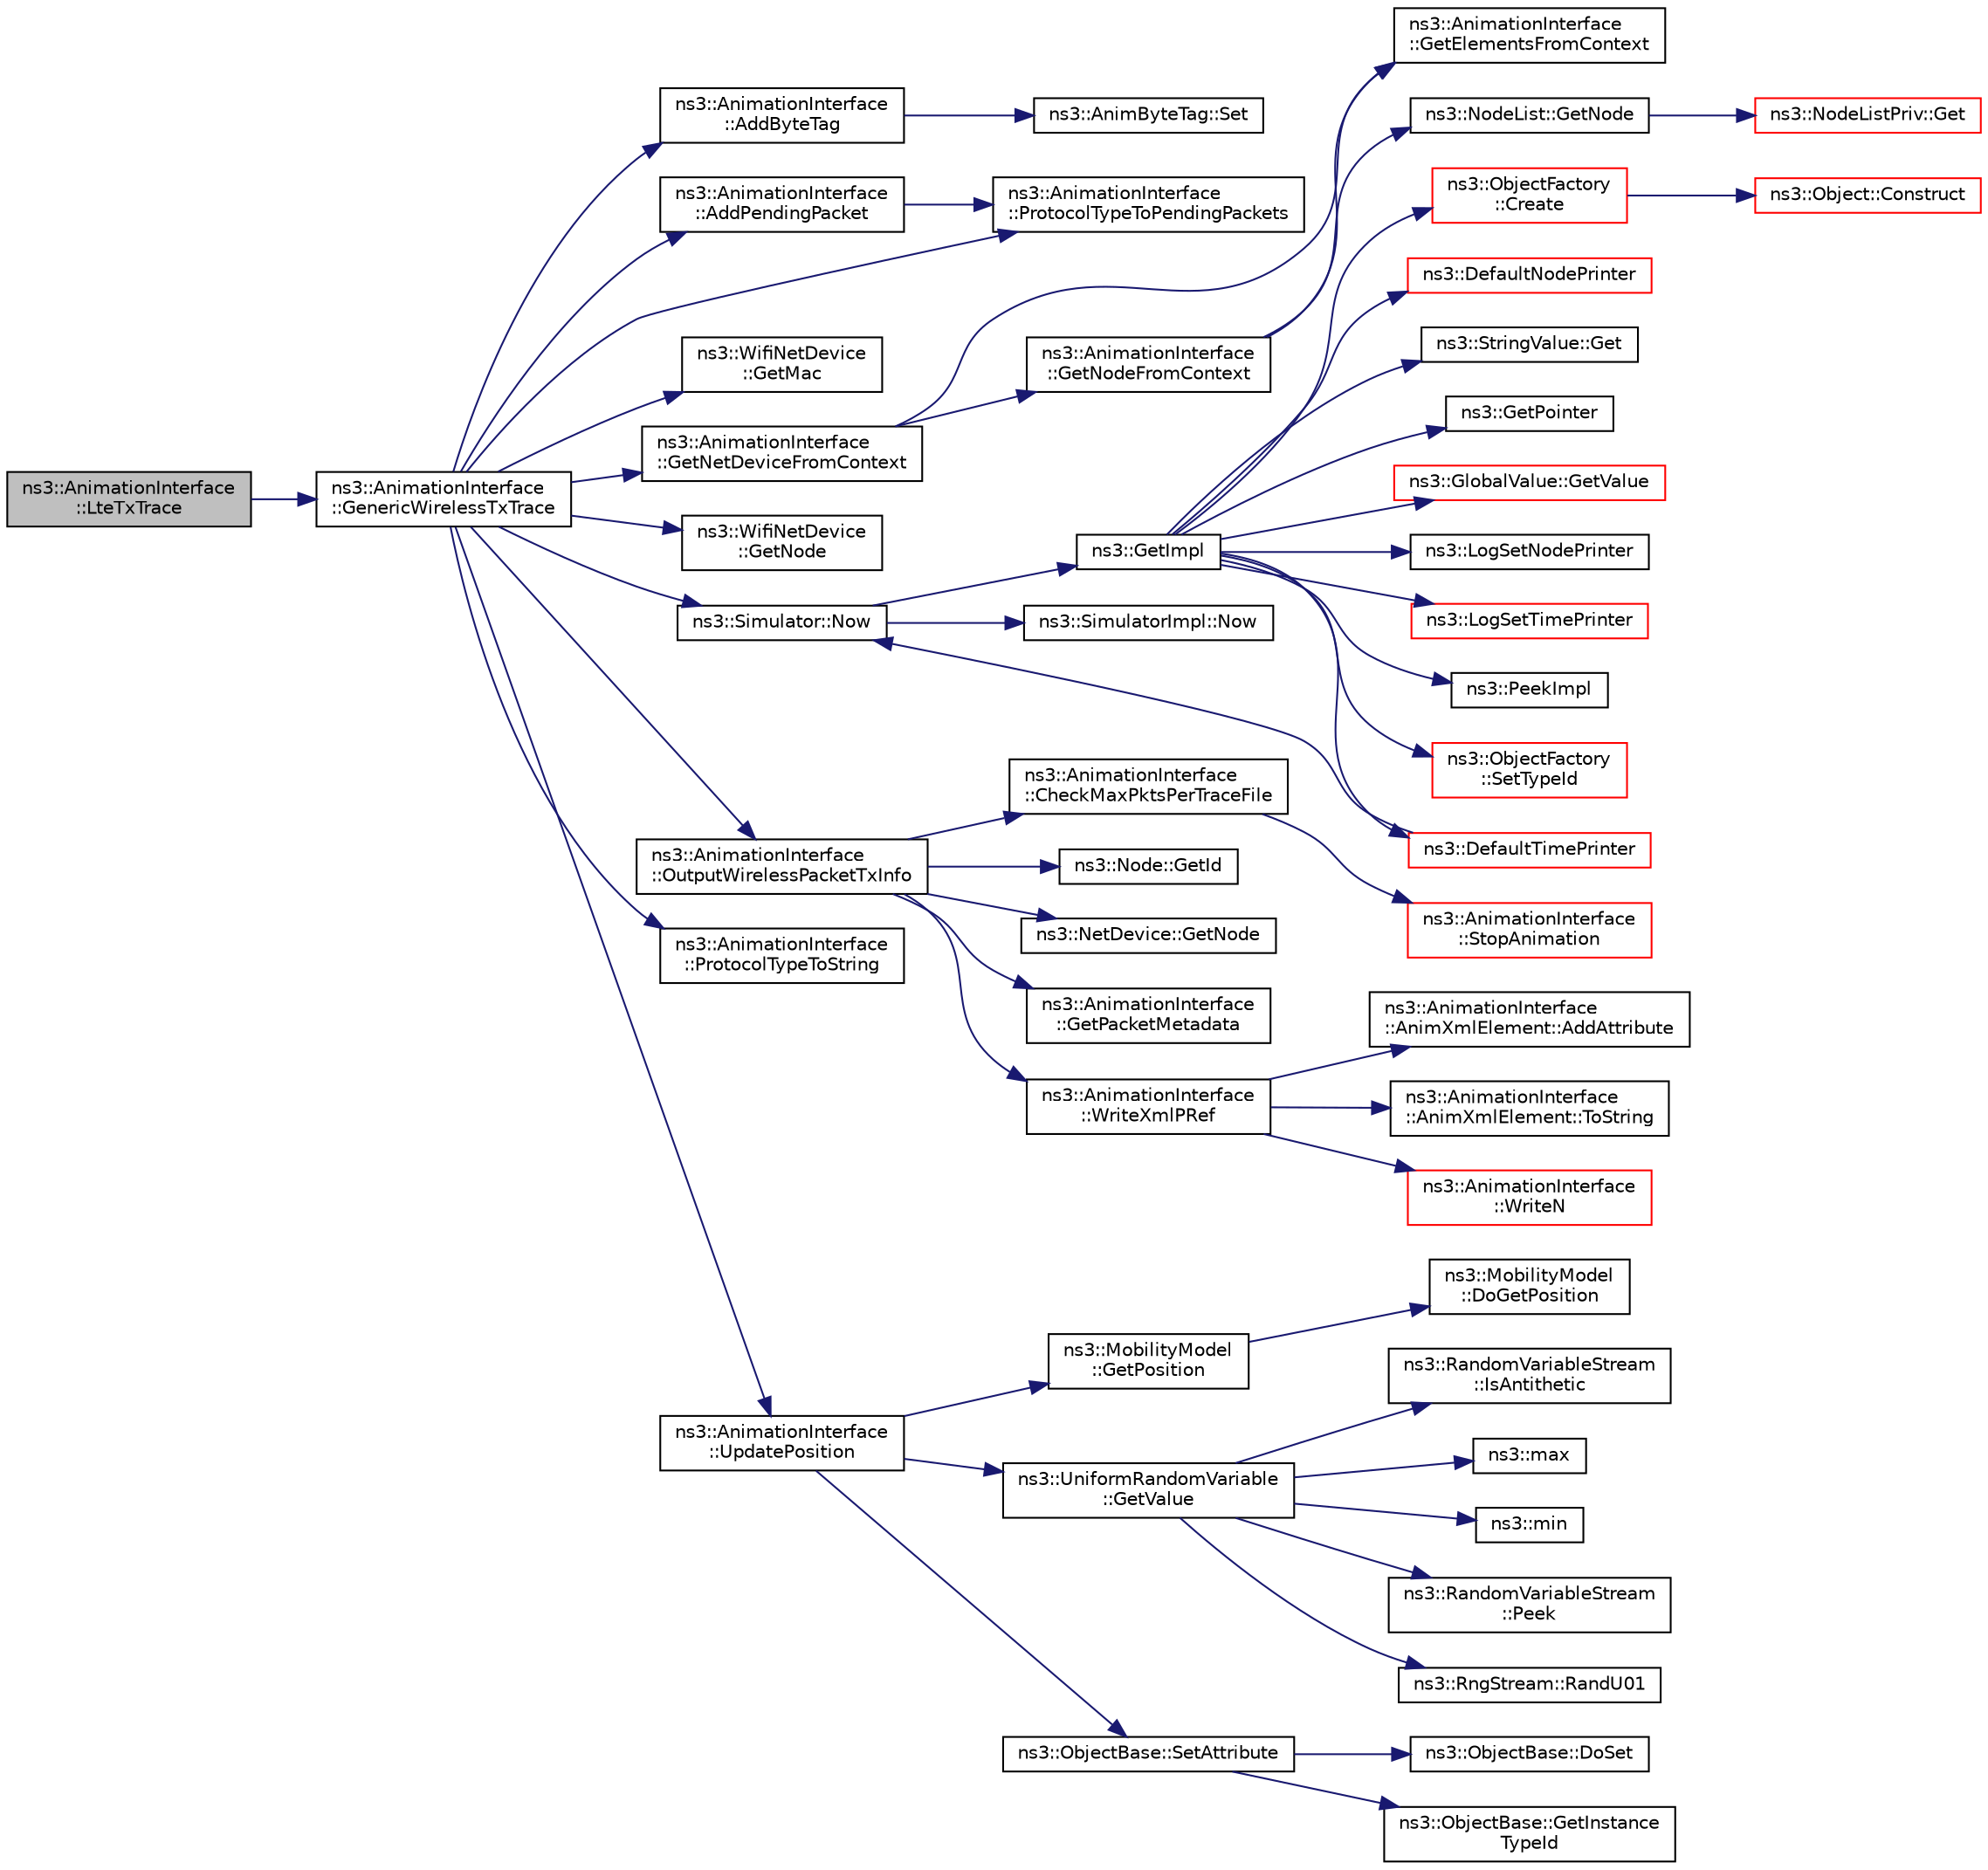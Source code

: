 digraph "ns3::AnimationInterface::LteTxTrace"
{
 // LATEX_PDF_SIZE
  edge [fontname="Helvetica",fontsize="10",labelfontname="Helvetica",labelfontsize="10"];
  node [fontname="Helvetica",fontsize="10",shape=record];
  rankdir="LR";
  Node1 [label="ns3::AnimationInterface\l::LteTxTrace",height=0.2,width=0.4,color="black", fillcolor="grey75", style="filled", fontcolor="black",tooltip="LTE transmit trace function."];
  Node1 -> Node2 [color="midnightblue",fontsize="10",style="solid",fontname="Helvetica"];
  Node2 [label="ns3::AnimationInterface\l::GenericWirelessTxTrace",height=0.2,width=0.4,color="black", fillcolor="white", style="filled",URL="$classns3_1_1_animation_interface.html#a1a0a1b2f00918cdccb9893f044b73da3",tooltip="Generic wireless transmit trace function."];
  Node2 -> Node3 [color="midnightblue",fontsize="10",style="solid",fontname="Helvetica"];
  Node3 [label="ns3::AnimationInterface\l::AddByteTag",height=0.2,width=0.4,color="black", fillcolor="white", style="filled",URL="$classns3_1_1_animation_interface.html#a7963c89df19cb9a145f16a369e83ec9c",tooltip="Add byte tag function."];
  Node3 -> Node4 [color="midnightblue",fontsize="10",style="solid",fontname="Helvetica"];
  Node4 [label="ns3::AnimByteTag::Set",height=0.2,width=0.4,color="black", fillcolor="white", style="filled",URL="$classns3_1_1_anim_byte_tag.html#afb5fab6b187bb5be5bb56f10e3baa946",tooltip="Set global Uid in tag."];
  Node2 -> Node5 [color="midnightblue",fontsize="10",style="solid",fontname="Helvetica"];
  Node5 [label="ns3::AnimationInterface\l::AddPendingPacket",height=0.2,width=0.4,color="black", fillcolor="white", style="filled",URL="$classns3_1_1_animation_interface.html#ab7f3bc1843610f2d9514ddf5d756eaa5",tooltip="Add pending packet function."];
  Node5 -> Node6 [color="midnightblue",fontsize="10",style="solid",fontname="Helvetica"];
  Node6 [label="ns3::AnimationInterface\l::ProtocolTypeToPendingPackets",height=0.2,width=0.4,color="black", fillcolor="white", style="filled",URL="$classns3_1_1_animation_interface.html#a3785f870e7f29eb0ea0b843327fad5bb",tooltip="Protocol type to pending packets function."];
  Node2 -> Node7 [color="midnightblue",fontsize="10",style="solid",fontname="Helvetica"];
  Node7 [label="ns3::WifiNetDevice\l::GetMac",height=0.2,width=0.4,color="black", fillcolor="white", style="filled",URL="$classns3_1_1_wifi_net_device.html#a2f920080b38ec07f7e5197d95bf487d3",tooltip=" "];
  Node2 -> Node8 [color="midnightblue",fontsize="10",style="solid",fontname="Helvetica"];
  Node8 [label="ns3::AnimationInterface\l::GetNetDeviceFromContext",height=0.2,width=0.4,color="black", fillcolor="white", style="filled",URL="$classns3_1_1_animation_interface.html#a5054e94f0c5e3d0a4443cfbe52e2ea30",tooltip="Get net device from context."];
  Node8 -> Node9 [color="midnightblue",fontsize="10",style="solid",fontname="Helvetica"];
  Node9 [label="ns3::AnimationInterface\l::GetElementsFromContext",height=0.2,width=0.4,color="black", fillcolor="white", style="filled",URL="$classns3_1_1_animation_interface.html#a4660c557cf0aaf6a8ab15e6acea6485e",tooltip="Get elements from context."];
  Node8 -> Node10 [color="midnightblue",fontsize="10",style="solid",fontname="Helvetica"];
  Node10 [label="ns3::AnimationInterface\l::GetNodeFromContext",height=0.2,width=0.4,color="black", fillcolor="white", style="filled",URL="$classns3_1_1_animation_interface.html#a4f01e8ac802a99d896ed664d78f01d6f",tooltip="Get node from context."];
  Node10 -> Node9 [color="midnightblue",fontsize="10",style="solid",fontname="Helvetica"];
  Node10 -> Node11 [color="midnightblue",fontsize="10",style="solid",fontname="Helvetica"];
  Node11 [label="ns3::NodeList::GetNode",height=0.2,width=0.4,color="black", fillcolor="white", style="filled",URL="$classns3_1_1_node_list.html#a80ac09977d48d29db5c704ac8483cf6c",tooltip=" "];
  Node11 -> Node12 [color="midnightblue",fontsize="10",style="solid",fontname="Helvetica"];
  Node12 [label="ns3::NodeListPriv::Get",height=0.2,width=0.4,color="red", fillcolor="white", style="filled",URL="$classns3_1_1_node_list_priv.html#a746ce1482b3c1cf31d5a50cd55cffa92",tooltip="Get the node list object."];
  Node2 -> Node75 [color="midnightblue",fontsize="10",style="solid",fontname="Helvetica"];
  Node75 [label="ns3::WifiNetDevice\l::GetNode",height=0.2,width=0.4,color="black", fillcolor="white", style="filled",URL="$classns3_1_1_wifi_net_device.html#a69ae1884bd6b25c155fe75394c17a79e",tooltip=" "];
  Node2 -> Node58 [color="midnightblue",fontsize="10",style="solid",fontname="Helvetica"];
  Node58 [label="ns3::Simulator::Now",height=0.2,width=0.4,color="black", fillcolor="white", style="filled",URL="$classns3_1_1_simulator.html#ac3178fa975b419f7875e7105be122800",tooltip="Return the current simulation virtual time."];
  Node58 -> Node22 [color="midnightblue",fontsize="10",style="solid",fontname="Helvetica"];
  Node22 [label="ns3::GetImpl",height=0.2,width=0.4,color="black", fillcolor="white", style="filled",URL="$group__simulator.html#ga42eb4eddad41528d4d99794a3dae3fd0",tooltip="Get the SimulatorImpl singleton."];
  Node22 -> Node23 [color="midnightblue",fontsize="10",style="solid",fontname="Helvetica"];
  Node23 [label="ns3::ObjectFactory\l::Create",height=0.2,width=0.4,color="red", fillcolor="white", style="filled",URL="$classns3_1_1_object_factory.html#a52eda277f4aaab54266134ba48102ad7",tooltip="Create an Object instance of the configured TypeId."];
  Node23 -> Node24 [color="midnightblue",fontsize="10",style="solid",fontname="Helvetica"];
  Node24 [label="ns3::Object::Construct",height=0.2,width=0.4,color="red", fillcolor="white", style="filled",URL="$classns3_1_1_object.html#a636e8411dc5228771f45c9b805d348fa",tooltip="Initialize all member variables registered as Attributes of this TypeId."];
  Node22 -> Node52 [color="midnightblue",fontsize="10",style="solid",fontname="Helvetica"];
  Node52 [label="ns3::DefaultNodePrinter",height=0.2,width=0.4,color="red", fillcolor="white", style="filled",URL="$group__logging.html#gac4c06cbbed12229d85991ced145f6be2",tooltip="Default node id printer implementation."];
  Node22 -> Node55 [color="midnightblue",fontsize="10",style="solid",fontname="Helvetica"];
  Node55 [label="ns3::DefaultTimePrinter",height=0.2,width=0.4,color="red", fillcolor="white", style="filled",URL="$namespacens3.html#ae01c3c7786b644dfb8a0bb8f1201b269",tooltip="Default Time printer."];
  Node55 -> Node58 [color="midnightblue",fontsize="10",style="solid",fontname="Helvetica"];
  Node22 -> Node60 [color="midnightblue",fontsize="10",style="solid",fontname="Helvetica"];
  Node60 [label="ns3::StringValue::Get",height=0.2,width=0.4,color="black", fillcolor="white", style="filled",URL="$classns3_1_1_string_value.html#a6f208c2778fe1c7882e5cb429b8326ae",tooltip=" "];
  Node22 -> Node61 [color="midnightblue",fontsize="10",style="solid",fontname="Helvetica"];
  Node61 [label="ns3::GetPointer",height=0.2,width=0.4,color="black", fillcolor="white", style="filled",URL="$namespacens3.html#ab4e173cdfd43d17c1a40d5348510a670",tooltip=" "];
  Node22 -> Node62 [color="midnightblue",fontsize="10",style="solid",fontname="Helvetica"];
  Node62 [label="ns3::GlobalValue::GetValue",height=0.2,width=0.4,color="red", fillcolor="white", style="filled",URL="$classns3_1_1_global_value.html#a48a99242193fb69609a17332733e8600",tooltip="Get the value."];
  Node22 -> Node64 [color="midnightblue",fontsize="10",style="solid",fontname="Helvetica"];
  Node64 [label="ns3::LogSetNodePrinter",height=0.2,width=0.4,color="black", fillcolor="white", style="filled",URL="$namespacens3.html#aebac73305345f2e2803fdeb102a7705e",tooltip="Set the LogNodePrinter function to be used to prepend log messages with the node id."];
  Node22 -> Node65 [color="midnightblue",fontsize="10",style="solid",fontname="Helvetica"];
  Node65 [label="ns3::LogSetTimePrinter",height=0.2,width=0.4,color="red", fillcolor="white", style="filled",URL="$namespacens3.html#a46cd76678f7da29799d1b41994e12ec1",tooltip="Set the TimePrinter function to be used to prepend log messages with the simulation time."];
  Node22 -> Node70 [color="midnightblue",fontsize="10",style="solid",fontname="Helvetica"];
  Node70 [label="ns3::PeekImpl",height=0.2,width=0.4,color="black", fillcolor="white", style="filled",URL="$group__simulator.html#ga233c5c38de117e4e4a5a9cd168694792",tooltip="Get the static SimulatorImpl instance."];
  Node22 -> Node71 [color="midnightblue",fontsize="10",style="solid",fontname="Helvetica"];
  Node71 [label="ns3::ObjectFactory\l::SetTypeId",height=0.2,width=0.4,color="red", fillcolor="white", style="filled",URL="$classns3_1_1_object_factory.html#a77dcd099064038a1eb7a6b8251229ec3",tooltip="Set the TypeId of the Objects to be created by this factory."];
  Node58 -> Node59 [color="midnightblue",fontsize="10",style="solid",fontname="Helvetica"];
  Node59 [label="ns3::SimulatorImpl::Now",height=0.2,width=0.4,color="black", fillcolor="white", style="filled",URL="$classns3_1_1_simulator_impl.html#aa516c50060846adc6fd316e83ef0797c",tooltip="Return the current simulation virtual time."];
  Node2 -> Node76 [color="midnightblue",fontsize="10",style="solid",fontname="Helvetica"];
  Node76 [label="ns3::AnimationInterface\l::OutputWirelessPacketTxInfo",height=0.2,width=0.4,color="black", fillcolor="white", style="filled",URL="$classns3_1_1_animation_interface.html#a473fae6007101c1b553231084eff90b3",tooltip="Output wireless packet transmit info."];
  Node76 -> Node77 [color="midnightblue",fontsize="10",style="solid",fontname="Helvetica"];
  Node77 [label="ns3::AnimationInterface\l::CheckMaxPktsPerTraceFile",height=0.2,width=0.4,color="black", fillcolor="white", style="filled",URL="$classns3_1_1_animation_interface.html#a99838e0ce8e0f7d8c81b44e6e4efdab0",tooltip="Check maximum packets per trace file function."];
  Node77 -> Node78 [color="midnightblue",fontsize="10",style="solid",fontname="Helvetica"];
  Node78 [label="ns3::AnimationInterface\l::StopAnimation",height=0.2,width=0.4,color="red", fillcolor="white", style="filled",URL="$classns3_1_1_animation_interface.html#a7c668b43b1e7ed6763a587af51995b1b",tooltip="Stop animation function."];
  Node76 -> Node82 [color="midnightblue",fontsize="10",style="solid",fontname="Helvetica"];
  Node82 [label="ns3::Node::GetId",height=0.2,width=0.4,color="black", fillcolor="white", style="filled",URL="$classns3_1_1_node.html#a2ed8663077afcb8db519296b0ada6355",tooltip=" "];
  Node76 -> Node83 [color="midnightblue",fontsize="10",style="solid",fontname="Helvetica"];
  Node83 [label="ns3::NetDevice::GetNode",height=0.2,width=0.4,color="black", fillcolor="white", style="filled",URL="$classns3_1_1_net_device.html#a098b6cc4339ac00c62e75cfa48c8aeac",tooltip=" "];
  Node76 -> Node84 [color="midnightblue",fontsize="10",style="solid",fontname="Helvetica"];
  Node84 [label="ns3::AnimationInterface\l::GetPacketMetadata",height=0.2,width=0.4,color="black", fillcolor="white", style="filled",URL="$classns3_1_1_animation_interface.html#ae117b346d05f0f13728f68ecb1050b0b",tooltip="Get packet metadata function."];
  Node76 -> Node85 [color="midnightblue",fontsize="10",style="solid",fontname="Helvetica"];
  Node85 [label="ns3::AnimationInterface\l::WriteXmlPRef",height=0.2,width=0.4,color="black", fillcolor="white", style="filled",URL="$classns3_1_1_animation_interface.html#a439bf881b558e2aa294c070ed0472e35",tooltip="Write XMLP Ref function."];
  Node85 -> Node86 [color="midnightblue",fontsize="10",style="solid",fontname="Helvetica"];
  Node86 [label="ns3::AnimationInterface\l::AnimXmlElement::AddAttribute",height=0.2,width=0.4,color="black", fillcolor="white", style="filled",URL="$classns3_1_1_animation_interface_1_1_anim_xml_element.html#af2674ecb42b9384b8bc7e708a3724f5e",tooltip="Add attribute function."];
  Node85 -> Node87 [color="midnightblue",fontsize="10",style="solid",fontname="Helvetica"];
  Node87 [label="ns3::AnimationInterface\l::AnimXmlElement::ToString",height=0.2,width=0.4,color="black", fillcolor="white", style="filled",URL="$classns3_1_1_animation_interface_1_1_anim_xml_element.html#ab97cfaafbbd28bfbdfb82b2ce101740b",tooltip="Get text for the element function."];
  Node85 -> Node81 [color="midnightblue",fontsize="10",style="solid",fontname="Helvetica"];
  Node81 [label="ns3::AnimationInterface\l::WriteN",height=0.2,width=0.4,color="red", fillcolor="white", style="filled",URL="$classns3_1_1_animation_interface.html#a4cdd131c35733674773098d094f30066",tooltip="WriteN function."];
  Node2 -> Node6 [color="midnightblue",fontsize="10",style="solid",fontname="Helvetica"];
  Node2 -> Node88 [color="midnightblue",fontsize="10",style="solid",fontname="Helvetica"];
  Node88 [label="ns3::AnimationInterface\l::ProtocolTypeToString",height=0.2,width=0.4,color="black", fillcolor="white", style="filled",URL="$classns3_1_1_animation_interface.html#a1b901b34acadaa3c35433083d542dd19",tooltip="Protocol type to string function."];
  Node2 -> Node89 [color="midnightblue",fontsize="10",style="solid",fontname="Helvetica"];
  Node89 [label="ns3::AnimationInterface\l::UpdatePosition",height=0.2,width=0.4,color="black", fillcolor="white", style="filled",URL="$classns3_1_1_animation_interface.html#ab751cf6f459289f0978f4bb97b93044d",tooltip="Update position function."];
  Node89 -> Node90 [color="midnightblue",fontsize="10",style="solid",fontname="Helvetica"];
  Node90 [label="ns3::MobilityModel\l::GetPosition",height=0.2,width=0.4,color="black", fillcolor="white", style="filled",URL="$classns3_1_1_mobility_model.html#aee61a90f5598aea280747cf96f3ee853",tooltip=" "];
  Node90 -> Node91 [color="midnightblue",fontsize="10",style="solid",fontname="Helvetica"];
  Node91 [label="ns3::MobilityModel\l::DoGetPosition",height=0.2,width=0.4,color="black", fillcolor="white", style="filled",URL="$classns3_1_1_mobility_model.html#a518f70bd8cb78d0031f9a26572434c34",tooltip=" "];
  Node89 -> Node92 [color="midnightblue",fontsize="10",style="solid",fontname="Helvetica"];
  Node92 [label="ns3::UniformRandomVariable\l::GetValue",height=0.2,width=0.4,color="black", fillcolor="white", style="filled",URL="$classns3_1_1_uniform_random_variable.html#a03822d8c86ac51e9aa83bbc73041386b",tooltip="Get the next random value, as a double in the specified range ."];
  Node92 -> Node93 [color="midnightblue",fontsize="10",style="solid",fontname="Helvetica"];
  Node93 [label="ns3::RandomVariableStream\l::IsAntithetic",height=0.2,width=0.4,color="black", fillcolor="white", style="filled",URL="$classns3_1_1_random_variable_stream.html#ae8f50692f36f1403a22d0cbb9c488db2",tooltip="Check if antithetic values will be generated."];
  Node92 -> Node94 [color="midnightblue",fontsize="10",style="solid",fontname="Helvetica"];
  Node94 [label="ns3::max",height=0.2,width=0.4,color="black", fillcolor="white", style="filled",URL="$namespacens3.html#a548291fa9e4e7d6a57814dfcbbebce9b",tooltip=" "];
  Node92 -> Node95 [color="midnightblue",fontsize="10",style="solid",fontname="Helvetica"];
  Node95 [label="ns3::min",height=0.2,width=0.4,color="black", fillcolor="white", style="filled",URL="$namespacens3.html#a66840605409c3caeff0d2a728b68dc6d",tooltip=" "];
  Node92 -> Node96 [color="midnightblue",fontsize="10",style="solid",fontname="Helvetica"];
  Node96 [label="ns3::RandomVariableStream\l::Peek",height=0.2,width=0.4,color="black", fillcolor="white", style="filled",URL="$classns3_1_1_random_variable_stream.html#a72b37a5c0a574a51df77d378d9101936",tooltip="Get the pointer to the underlying RngStream."];
  Node92 -> Node97 [color="midnightblue",fontsize="10",style="solid",fontname="Helvetica"];
  Node97 [label="ns3::RngStream::RandU01",height=0.2,width=0.4,color="black", fillcolor="white", style="filled",URL="$classns3_1_1_rng_stream.html#a46be36426b8bc712e9de468b63558c22",tooltip="Generate the next random number for this stream."];
  Node89 -> Node98 [color="midnightblue",fontsize="10",style="solid",fontname="Helvetica"];
  Node98 [label="ns3::ObjectBase::SetAttribute",height=0.2,width=0.4,color="black", fillcolor="white", style="filled",URL="$classns3_1_1_object_base.html#ac60245d3ea4123bbc9b1d391f1f6592f",tooltip="Set a single attribute, raising fatal errors if unsuccessful."];
  Node98 -> Node26 [color="midnightblue",fontsize="10",style="solid",fontname="Helvetica"];
  Node26 [label="ns3::ObjectBase::DoSet",height=0.2,width=0.4,color="black", fillcolor="white", style="filled",URL="$classns3_1_1_object_base.html#afe5f2f7b2fabc99aa33f9bb434e3b695",tooltip="Attempt to set the value referenced by the accessor spec to a valid value according to the checker,..."];
  Node98 -> Node35 [color="midnightblue",fontsize="10",style="solid",fontname="Helvetica"];
  Node35 [label="ns3::ObjectBase::GetInstance\lTypeId",height=0.2,width=0.4,color="black", fillcolor="white", style="filled",URL="$classns3_1_1_object_base.html#abe5b43a6f5b99a92a4c3122db31f06fb",tooltip="Get the most derived TypeId for this Object."];
}

